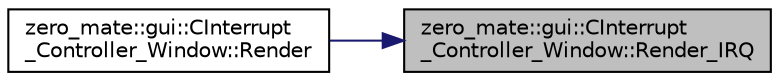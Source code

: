 digraph "zero_mate::gui::CInterrupt_Controller_Window::Render_IRQ"
{
 // LATEX_PDF_SIZE
  bgcolor="transparent";
  edge [fontname="Helvetica",fontsize="10",labelfontname="Helvetica",labelfontsize="10"];
  node [fontname="Helvetica",fontsize="10",shape=record];
  rankdir="RL";
  Node1 [label="zero_mate::gui::CInterrupt\l_Controller_Window::Render_IRQ",height=0.2,width=0.4,color="black", fillcolor="grey75", style="filled", fontcolor="black",tooltip=" "];
  Node1 -> Node2 [dir="back",color="midnightblue",fontsize="10",style="solid",fontname="Helvetica"];
  Node2 [label="zero_mate::gui::CInterrupt\l_Controller_Window::Render",height=0.2,width=0.4,color="black",URL="$classzero__mate_1_1gui_1_1CInterrupt__Controller__Window.html#a9cd5d75a01cd945d4383c9291a8e392b",tooltip=" "];
}
